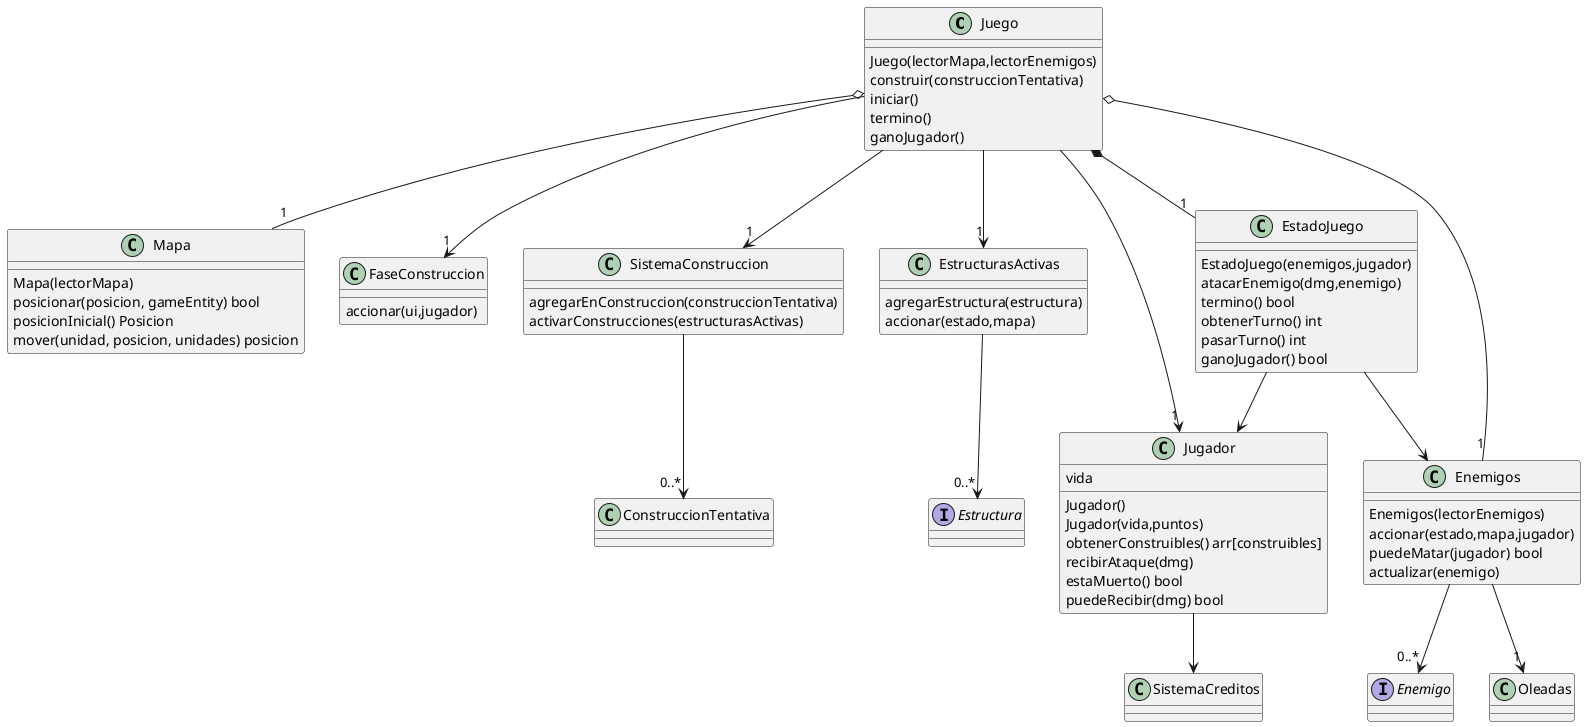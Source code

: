@startuml

class Juego{
    
    Juego(lectorMapa,lectorEnemigos)
    construir(construccionTentativa)
    iniciar()
    termino()
    ganoJugador()
}
class Mapa{
    Mapa(lectorMapa)
    posicionar(posicion, gameEntity) bool
    posicionInicial() Posicion
    mover(unidad, posicion, unidades) posicion
}
class FaseConstruccion{
     accionar(ui,jugador)
}



class SistemaConstruccion{

    agregarEnConstruccion(construccionTentativa)
    activarConstrucciones(estructurasActivas)
}

class EstructurasActivas{
    agregarEstructura(estructura)
    accionar(estado,mapa)
}

class EstadoJuego{
     EstadoJuego(enemigos,jugador)
     atacarEnemigo(dmg,enemigo)
     termino() bool
     obtenerTurno() int
     pasarTurno() int
     ganoJugador() bool
}
class Jugador{
    vida
    Jugador()
    Jugador(vida,puntos)
    obtenerConstruibles() arr[construibles]
    recibirAtaque(dmg)
    estaMuerto() bool
    puedeRecibir(dmg) bool
}

class Enemigos{
    Enemigos(lectorEnemigos)
    accionar(estado,mapa,jugador)
    puedeMatar(jugador) bool
    actualizar(enemigo)
}

class ConstruccionTentativa{
}

interface Estructura{
}
interface Enemigo{
}



Juego o--"1" Mapa
Juego --> "1" Jugador
Juego o-- "1" Enemigos
Juego --> "1" FaseConstruccion

Juego --> "1" SistemaConstruccion

Jugador--> SistemaCreditos


SistemaConstruccion--> "0..*" ConstruccionTentativa
Juego --> "1" EstructurasActivas

EstructurasActivas--> "0..*" Estructura
Juego *-- "1" EstadoJuego
EstadoJuego-->Jugador

EstadoJuego-->Enemigos

Enemigos--> "0..*" Enemigo
Enemigos--> "1" Oleadas




@enduml
